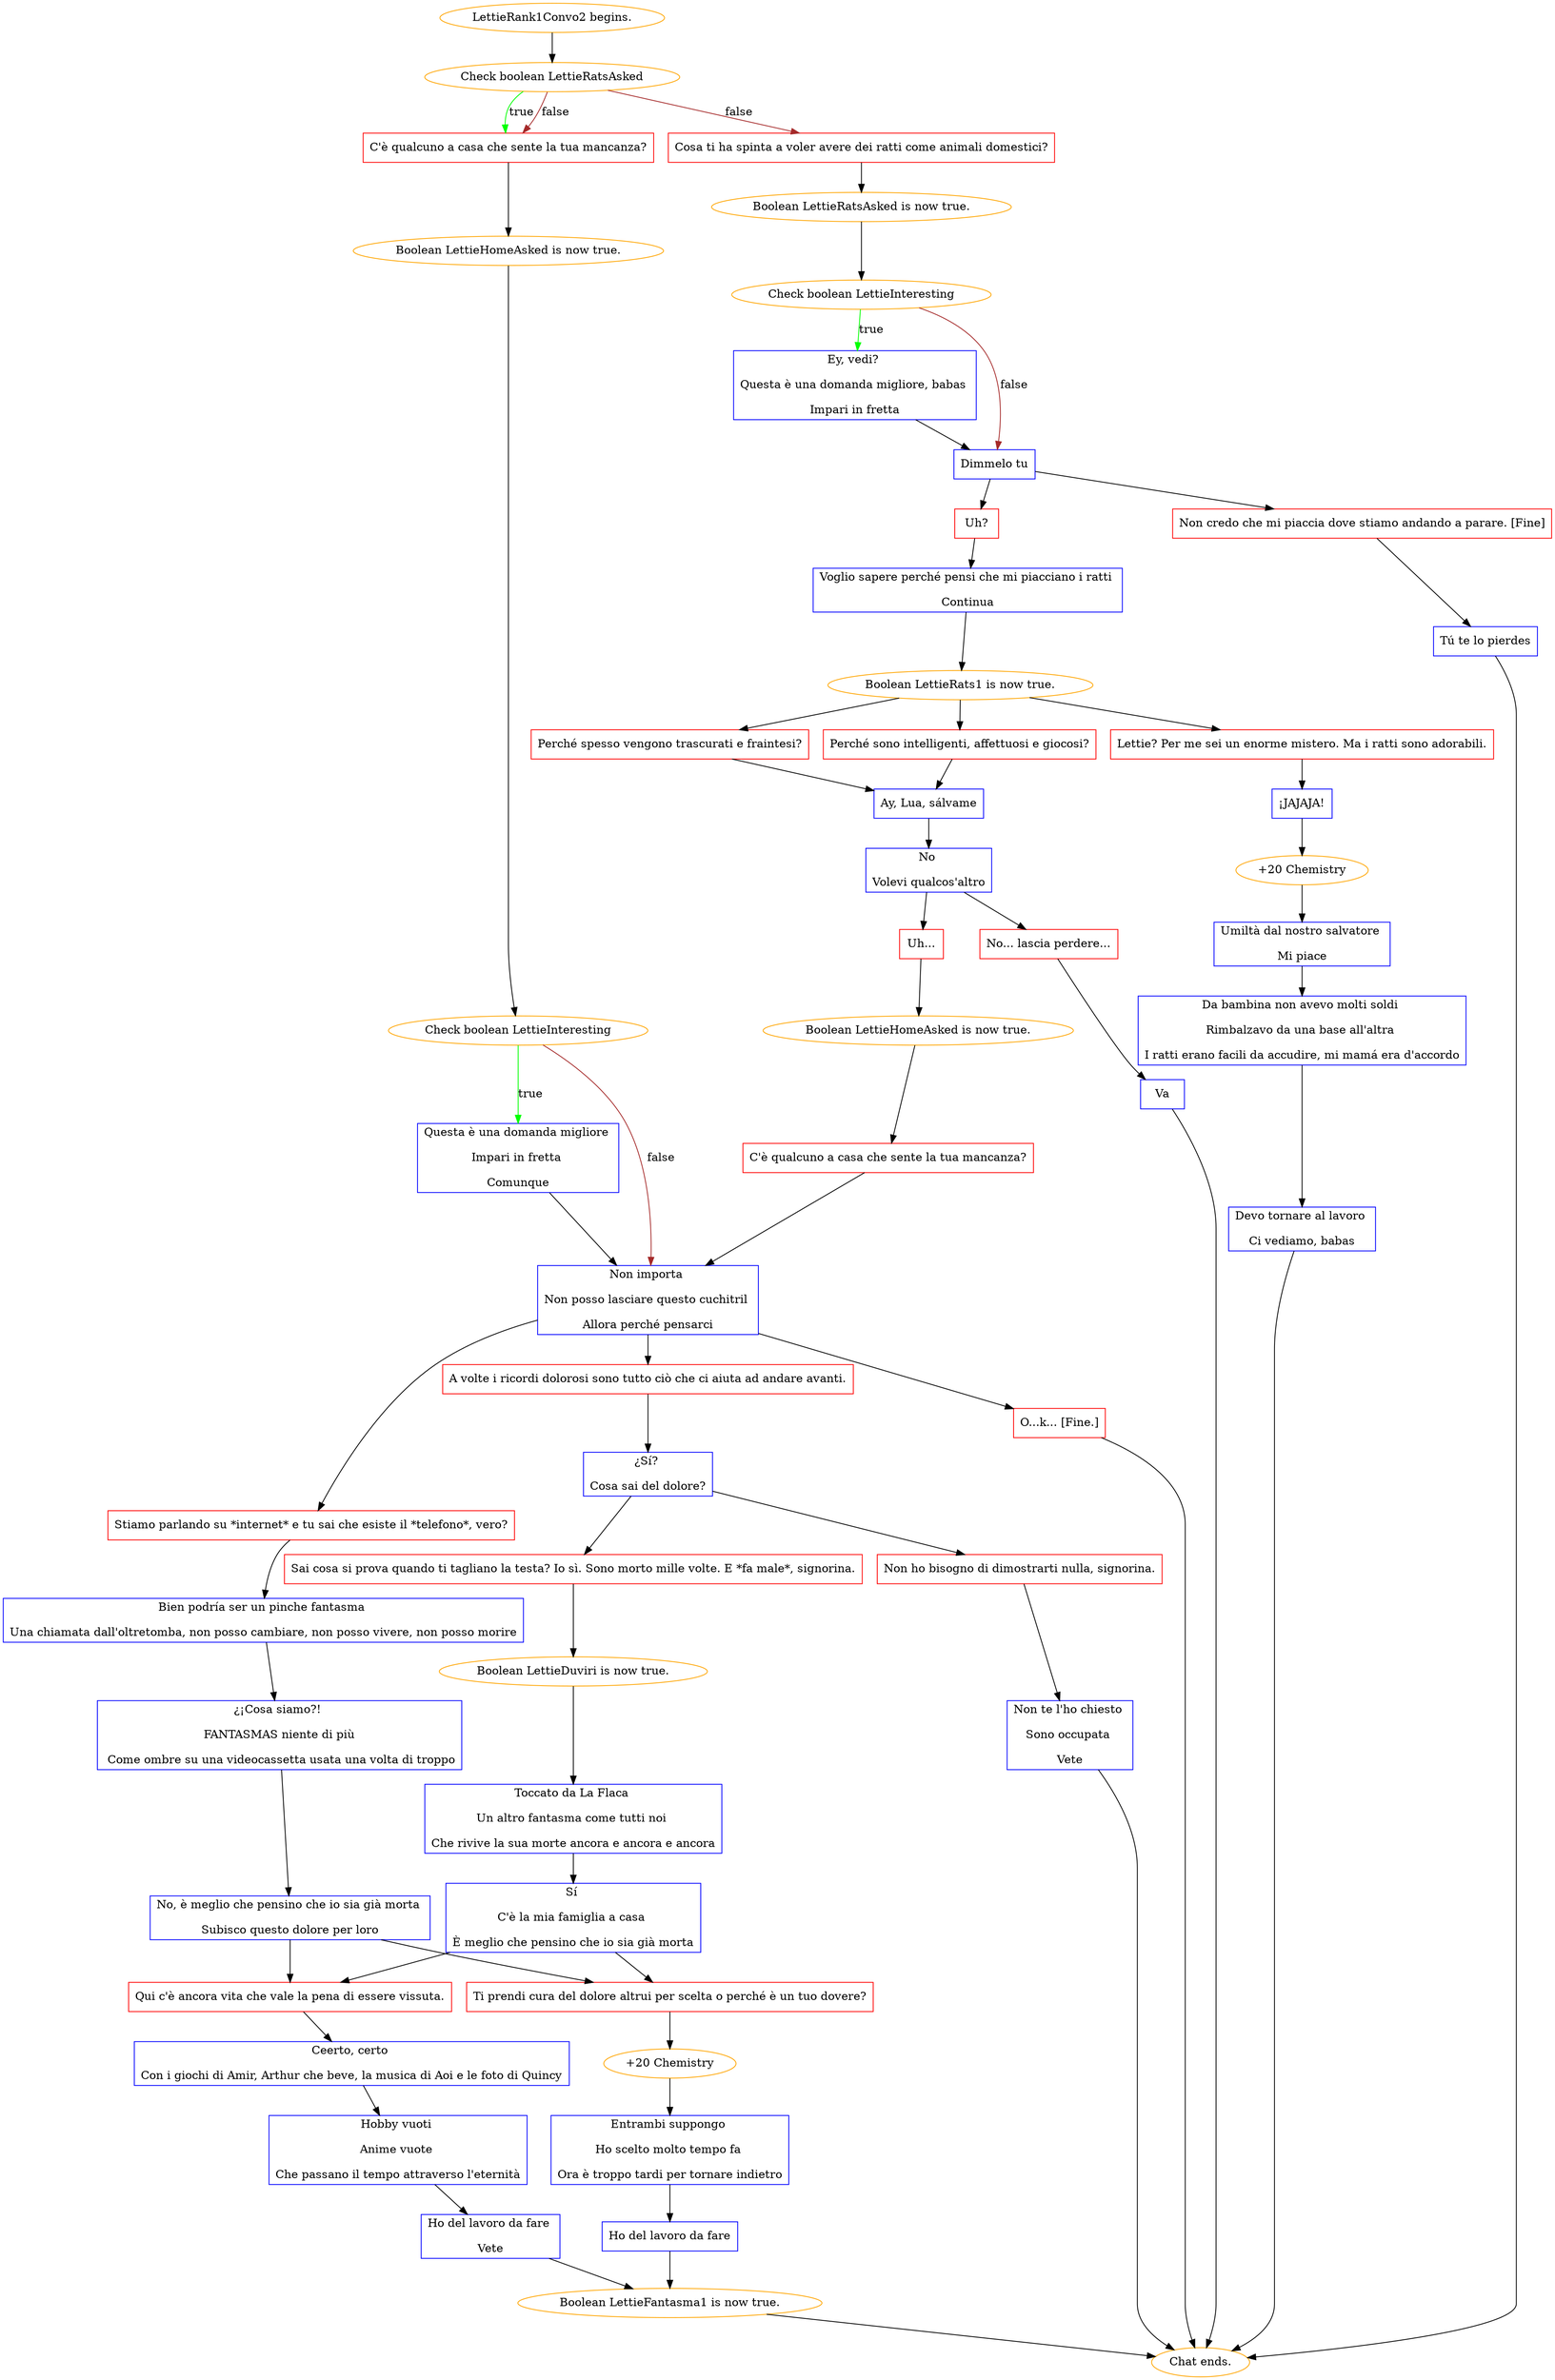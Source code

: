 digraph {
	"LettieRank1Convo2 begins." [color=orange];
		"LettieRank1Convo2 begins." -> j89496700;
	j89496700 [label="Check boolean LettieRatsAsked",color=orange];
		j89496700 -> j1963191140 [label=true,color=green];
		j89496700 -> j212141891 [label=false,color=brown];
		j89496700 -> j1963191140 [label=false,color=brown];
	j1963191140 [label="C'è qualcuno a casa che sente la tua mancanza?",shape=box,color=red];
		j1963191140 -> j3611088737;
	j212141891 [label="Cosa ti ha spinta a voler avere dei ratti come animali domestici?",shape=box,color=red];
		j212141891 -> j1419769657;
	j3611088737 [label="Boolean LettieHomeAsked is now true.",color=orange];
		j3611088737 -> j4029412242;
	j1419769657 [label="Boolean LettieRatsAsked is now true.",color=orange];
		j1419769657 -> j27878299;
	j4029412242 [label="Check boolean LettieInteresting",color=orange];
		j4029412242 -> j4021084218 [label=true,color=green];
		j4029412242 -> j3730796930 [label=false,color=brown];
	j27878299 [label="Check boolean LettieInteresting",color=orange];
		j27878299 -> j4035786396 [label=true,color=green];
		j27878299 -> j3326979198 [label=false,color=brown];
	j4021084218 [label="Questa è una domanda migliore 
Impari in fretta 
Comunque",shape=box,color=blue];
		j4021084218 -> j3730796930;
	j3730796930 [label="Non importa 
Non posso lasciare questo cuchitril 
Allora perché pensarci",shape=box,color=blue];
		j3730796930 -> j3645130342;
		j3730796930 -> j2864678887;
		j3730796930 -> j742820799;
	j4035786396 [label="Ey, vedi? 
Questa è una domanda migliore, babas 
Impari in fretta",shape=box,color=blue];
		j4035786396 -> j3326979198;
	j3326979198 [label="Dimmelo tu",shape=box,color=blue];
		j3326979198 -> j740777263;
		j3326979198 -> j595972405;
	j3645130342 [label="Stiamo parlando su *internet* e tu sai che esiste il *telefono*, vero?",shape=box,color=red];
		j3645130342 -> j2273327879;
	j2864678887 [label="A volte i ricordi dolorosi sono tutto ciò che ci aiuta ad andare avanti.",shape=box,color=red];
		j2864678887 -> j2353931454;
	j742820799 [label="O...k... [Fine.]",shape=box,color=red];
		j742820799 -> "Chat ends.";
	j740777263 [label="Uh?",shape=box,color=red];
		j740777263 -> j1226381017;
	j595972405 [label="Non credo che mi piaccia dove stiamo andando a parare. [Fine]",shape=box,color=red];
		j595972405 -> j2365690676;
	j2273327879 [label="Bien podría ser un pinche fantasma 
Una chiamata dall'oltretomba, non posso cambiare, non posso vivere, non posso morire",shape=box,color=blue];
		j2273327879 -> j1987306389;
	j2353931454 [label="¿Sí? 
Cosa sai del dolore?",shape=box,color=blue];
		j2353931454 -> j3809787359;
		j2353931454 -> j2714960718;
	"Chat ends." [color=orange];
	j1226381017 [label="Voglio sapere perché pensi che mi piacciano i ratti 
Continua",shape=box,color=blue];
		j1226381017 -> j3507503232;
	j2365690676 [label="Tú te lo pierdes",shape=box,color=blue];
		j2365690676 -> "Chat ends.";
	j1987306389 [label="¿¡Cosa siamo?! 
 FANTASMAS niente di più 
 Come ombre su una videocassetta usata una volta di troppo",shape=box,color=blue];
		j1987306389 -> j119173094;
	j3809787359 [label="Sai cosa si prova quando ti tagliano la testa? Io sì. Sono morto mille volte. E *fa male*, signorina.",shape=box,color=red];
		j3809787359 -> j1436683252;
	j2714960718 [label="Non ho bisogno di dimostrarti nulla, signorina.",shape=box,color=red];
		j2714960718 -> j3001624845;
	j3507503232 [label="Boolean LettieRats1 is now true.",color=orange];
		j3507503232 -> j2467259172;
		j3507503232 -> j3054788361;
		j3507503232 -> j2637602558;
	j119173094 [label="No, è meglio che pensino che io sia già morta 
Subisco questo dolore per loro",shape=box,color=blue];
		j119173094 -> j1402692225;
		j119173094 -> j173129481;
	j1436683252 [label="Boolean LettieDuviri is now true.",color=orange];
		j1436683252 -> j1005185034;
	j3001624845 [label="Non te l'ho chiesto 
Sono occupata 
Vete",shape=box,color=blue];
		j3001624845 -> "Chat ends.";
	j2467259172 [label="Perché sono intelligenti, affettuosi e giocosi?",shape=box,color=red];
		j2467259172 -> j2081345117;
	j3054788361 [label="Perché spesso vengono trascurati e fraintesi?",shape=box,color=red];
		j3054788361 -> j2081345117;
	j2637602558 [label="Lettie? Per me sei un enorme mistero. Ma i ratti sono adorabili.",shape=box,color=red];
		j2637602558 -> j1235984346;
	j1402692225 [label="Qui c'è ancora vita che vale la pena di essere vissuta.",shape=box,color=red];
		j1402692225 -> j3065177273;
	j173129481 [label="Ti prendi cura del dolore altrui per scelta o perché è un tuo dovere?",shape=box,color=red];
		j173129481 -> j1187972232;
	j1005185034 [label="Toccato da La Flaca 
Un altro fantasma come tutti noi 
Che rivive la sua morte ancora e ancora e ancora",shape=box,color=blue];
		j1005185034 -> j2324755590;
	j2081345117 [label="Ay, Lua, sálvame",shape=box,color=blue];
		j2081345117 -> j2260847893;
	j1235984346 [label="¡JAJAJA!",shape=box,color=blue];
		j1235984346 -> j2218833051;
	j3065177273 [label="Ceerto, certo 
Con i giochi di Amir, Arthur che beve, la musica di Aoi e le foto di Quincy",shape=box,color=blue];
		j3065177273 -> j64379888;
	j1187972232 [label="+20 Chemistry",color=orange];
		j1187972232 -> j268761480;
	j2324755590 [label="Sí 
C'è la mia famiglia a casa 
È meglio che pensino che io sia già morta",shape=box,color=blue];
		j2324755590 -> j173129481;
		j2324755590 -> j1402692225;
	j2260847893 [label="No 
Volevi qualcos'altro",shape=box,color=blue];
		j2260847893 -> j1853485369;
		j2260847893 -> j3704797706;
	j2218833051 [label="+20 Chemistry",color=orange];
		j2218833051 -> j298187150;
	j64379888 [label="Hobby vuoti 
Anime vuote 
Che passano il tempo attraverso l'eternità",shape=box,color=blue];
		j64379888 -> j3778121893;
	j268761480 [label="Entrambi suppongo 
Ho scelto molto tempo fa 
Ora è troppo tardi per tornare indietro",shape=box,color=blue];
		j268761480 -> j2948211715;
	j1853485369 [label="Uh...",shape=box,color=red];
		j1853485369 -> j2008381570;
	j3704797706 [label="No... lascia perdere...",shape=box,color=red];
		j3704797706 -> j2547240352;
	j298187150 [label="Umiltà dal nostro salvatore 
Mi piace",shape=box,color=blue];
		j298187150 -> j3079333211;
	j3778121893 [label="Ho del lavoro da fare 
Vete",shape=box,color=blue];
		j3778121893 -> j1253712857;
	j2948211715 [label="Ho del lavoro da fare",shape=box,color=blue];
		j2948211715 -> j1253712857;
	j2008381570 [label="Boolean LettieHomeAsked is now true.",color=orange];
		j2008381570 -> j685320596;
	j2547240352 [label="Va",shape=box,color=blue];
		j2547240352 -> "Chat ends.";
	j3079333211 [label="Da bambina non avevo molti soldi 
Rimbalzavo da una base all'altra 
I ratti erano facili da accudire, mi mamá era d'accordo",shape=box,color=blue];
		j3079333211 -> j3838126970;
	j1253712857 [label="Boolean LettieFantasma1 is now true.",color=orange];
		j1253712857 -> "Chat ends.";
	j685320596 [label="C'è qualcuno a casa che sente la tua mancanza?",shape=box,color=red];
		j685320596 -> j3730796930;
	j3838126970 [label="Devo tornare al lavoro 
Ci vediamo, babas",shape=box,color=blue];
		j3838126970 -> "Chat ends.";
}